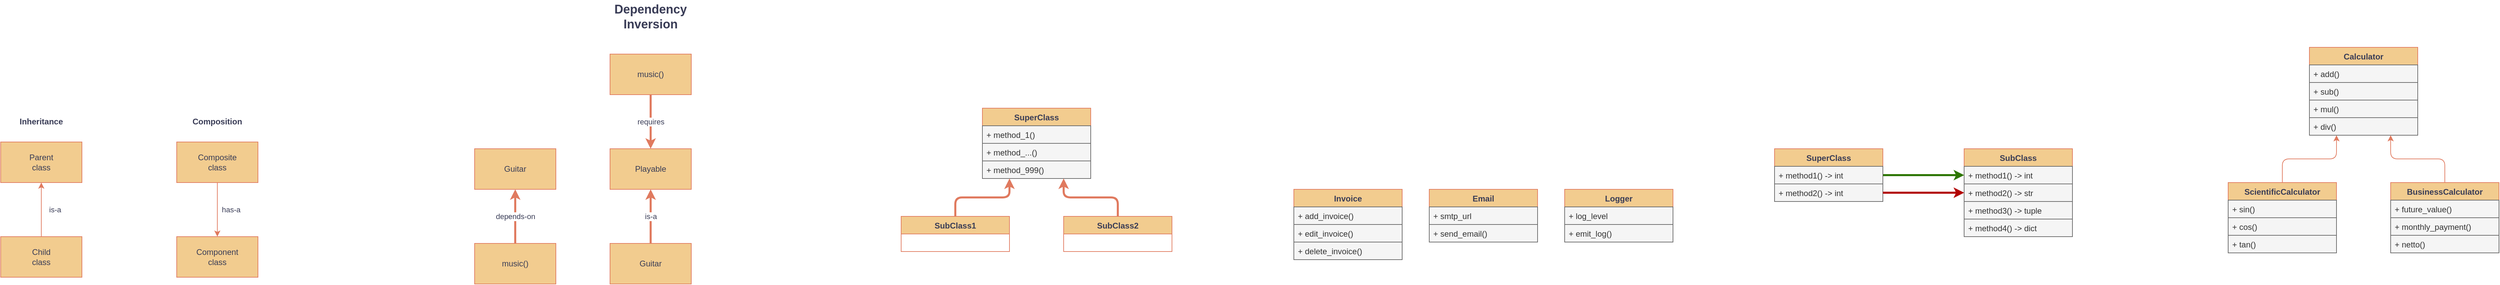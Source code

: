 <mxfile version="14.5.1" type="device"><diagram id="cK3-rO_HK59V7XjNUG1H" name="Page-1"><mxGraphModel dx="2560" dy="2280" grid="1" gridSize="10" guides="1" tooltips="1" connect="1" arrows="1" fold="1" page="0" pageScale="1" pageWidth="827" pageHeight="1169" background="none" math="0" shadow="0"><root><mxCell id="0"/><mxCell id="1" parent="0"/><mxCell id="RByX9XttxiHKTBWg8HoC-3" value="has-a" style="edgeStyle=orthogonalEdgeStyle;curved=0;rounded=1;orthogonalLoop=1;jettySize=auto;html=1;strokeColor=#E07A5F;fillColor=#F2CC8F;fontColor=#393C56;labelBackgroundColor=none;" parent="1" source="RByX9XttxiHKTBWg8HoC-1" target="RByX9XttxiHKTBWg8HoC-2" edge="1"><mxGeometry y="20" relative="1" as="geometry"><mxPoint as="offset"/></mxGeometry></mxCell><mxCell id="RByX9XttxiHKTBWg8HoC-1" value="Composite&lt;br&gt;class" style="rounded=0;whiteSpace=wrap;html=1;strokeColor=#E07A5F;fillColor=#F2CC8F;fontColor=#393C56;" parent="1" vertex="1"><mxGeometry x="400" y="-390" width="120" height="60" as="geometry"/></mxCell><mxCell id="RByX9XttxiHKTBWg8HoC-2" value="Component&lt;br&gt;class" style="rounded=0;whiteSpace=wrap;html=1;strokeColor=#E07A5F;fillColor=#F2CC8F;fontColor=#393C56;" parent="1" vertex="1"><mxGeometry x="400" y="-250" width="120" height="60" as="geometry"/></mxCell><mxCell id="RByX9XttxiHKTBWg8HoC-4" value="is-a" style="edgeStyle=orthogonalEdgeStyle;curved=0;rounded=1;orthogonalLoop=1;jettySize=auto;html=1;strokeColor=#E07A5F;fillColor=#F2CC8F;fontColor=#393C56;labelBackgroundColor=none;startArrow=classic;startFill=1;endArrow=none;endFill=0;" parent="1" source="RByX9XttxiHKTBWg8HoC-5" target="RByX9XttxiHKTBWg8HoC-6" edge="1"><mxGeometry y="20" relative="1" as="geometry"><mxPoint as="offset"/></mxGeometry></mxCell><mxCell id="RByX9XttxiHKTBWg8HoC-5" value="Parent&lt;br&gt;class" style="rounded=0;whiteSpace=wrap;html=1;strokeColor=#E07A5F;fillColor=#F2CC8F;fontColor=#393C56;" parent="1" vertex="1"><mxGeometry x="140" y="-390" width="120" height="60" as="geometry"/></mxCell><mxCell id="RByX9XttxiHKTBWg8HoC-6" value="Child&lt;br&gt;class" style="rounded=0;whiteSpace=wrap;html=1;strokeColor=#E07A5F;fillColor=#F2CC8F;fontColor=#393C56;" parent="1" vertex="1"><mxGeometry x="140" y="-250" width="120" height="60" as="geometry"/></mxCell><mxCell id="RByX9XttxiHKTBWg8HoC-7" value="Inheritance" style="text;html=1;strokeColor=none;fillColor=none;align=center;verticalAlign=middle;whiteSpace=wrap;rounded=0;fontColor=#393C56;fontStyle=1" parent="1" vertex="1"><mxGeometry x="155" y="-430" width="90" height="20" as="geometry"/></mxCell><mxCell id="RByX9XttxiHKTBWg8HoC-8" value="Composition" style="text;html=1;strokeColor=none;fillColor=none;align=center;verticalAlign=middle;whiteSpace=wrap;rounded=0;fontColor=#393C56;fontStyle=1" parent="1" vertex="1"><mxGeometry x="415" y="-430" width="90" height="20" as="geometry"/></mxCell><mxCell id="uwW12xh0m6bJVSj2OFaB-3" value="Invoice" style="swimlane;fontStyle=1;align=center;verticalAlign=top;childLayout=stackLayout;horizontal=1;startSize=26;horizontalStack=0;resizeParent=1;resizeParentMax=0;resizeLast=0;collapsible=1;marginBottom=0;rounded=0;sketch=0;strokeColor=#E07A5F;fillColor=#F2CC8F;fontColor=#393C56;" vertex="1" parent="1"><mxGeometry x="2050" y="-320" width="160" height="104" as="geometry"/></mxCell><mxCell id="uwW12xh0m6bJVSj2OFaB-6" value="+ add_invoice()" style="text;strokeColor=#666666;fillColor=#f5f5f5;align=left;verticalAlign=top;spacingLeft=4;spacingRight=4;overflow=hidden;rotatable=0;points=[[0,0.5],[1,0.5]];portConstraint=eastwest;fontColor=#333333;" vertex="1" parent="uwW12xh0m6bJVSj2OFaB-3"><mxGeometry y="26" width="160" height="26" as="geometry"/></mxCell><mxCell id="uwW12xh0m6bJVSj2OFaB-15" value="+ edit_invoice()" style="text;strokeColor=#666666;fillColor=#f5f5f5;align=left;verticalAlign=top;spacingLeft=4;spacingRight=4;overflow=hidden;rotatable=0;points=[[0,0.5],[1,0.5]];portConstraint=eastwest;fontColor=#333333;" vertex="1" parent="uwW12xh0m6bJVSj2OFaB-3"><mxGeometry y="52" width="160" height="26" as="geometry"/></mxCell><mxCell id="uwW12xh0m6bJVSj2OFaB-16" value="+ delete_invoice()" style="text;strokeColor=#666666;fillColor=#f5f5f5;align=left;verticalAlign=top;spacingLeft=4;spacingRight=4;overflow=hidden;rotatable=0;points=[[0,0.5],[1,0.5]];portConstraint=eastwest;fontColor=#333333;" vertex="1" parent="uwW12xh0m6bJVSj2OFaB-3"><mxGeometry y="78" width="160" height="26" as="geometry"/></mxCell><mxCell id="uwW12xh0m6bJVSj2OFaB-7" value="Logger" style="swimlane;fontStyle=1;align=center;verticalAlign=top;childLayout=stackLayout;horizontal=1;startSize=26;horizontalStack=0;resizeParent=1;resizeParentMax=0;resizeLast=0;collapsible=1;marginBottom=0;rounded=0;sketch=0;strokeColor=#E07A5F;fillColor=#F2CC8F;fontColor=#393C56;" vertex="1" parent="1"><mxGeometry x="2450" y="-320" width="160" height="78" as="geometry"/></mxCell><mxCell id="uwW12xh0m6bJVSj2OFaB-17" value="+ log_level" style="text;strokeColor=#666666;fillColor=#f5f5f5;align=left;verticalAlign=top;spacingLeft=4;spacingRight=4;overflow=hidden;rotatable=0;points=[[0,0.5],[1,0.5]];portConstraint=eastwest;rounded=0;sketch=0;fontColor=#333333;" vertex="1" parent="uwW12xh0m6bJVSj2OFaB-7"><mxGeometry y="26" width="160" height="26" as="geometry"/></mxCell><mxCell id="uwW12xh0m6bJVSj2OFaB-10" value="+ emit_log()" style="text;strokeColor=#666666;fillColor=#f5f5f5;align=left;verticalAlign=top;spacingLeft=4;spacingRight=4;overflow=hidden;rotatable=0;points=[[0,0.5],[1,0.5]];portConstraint=eastwest;fontColor=#333333;" vertex="1" parent="uwW12xh0m6bJVSj2OFaB-7"><mxGeometry y="52" width="160" height="26" as="geometry"/></mxCell><mxCell id="uwW12xh0m6bJVSj2OFaB-11" value="Email" style="swimlane;fontStyle=1;align=center;verticalAlign=top;childLayout=stackLayout;horizontal=1;startSize=26;horizontalStack=0;resizeParent=1;resizeParentMax=0;resizeLast=0;collapsible=1;marginBottom=0;rounded=0;sketch=0;strokeColor=#E07A5F;fillColor=#F2CC8F;fontColor=#393C56;" vertex="1" parent="1"><mxGeometry x="2250" y="-320" width="160" height="78" as="geometry"/></mxCell><mxCell id="uwW12xh0m6bJVSj2OFaB-22" value="+ smtp_url" style="text;strokeColor=#666666;fillColor=#f5f5f5;align=left;verticalAlign=top;spacingLeft=4;spacingRight=4;overflow=hidden;rotatable=0;points=[[0,0.5],[1,0.5]];portConstraint=eastwest;rounded=0;sketch=0;fontColor=#333333;" vertex="1" parent="uwW12xh0m6bJVSj2OFaB-11"><mxGeometry y="26" width="160" height="26" as="geometry"/></mxCell><mxCell id="uwW12xh0m6bJVSj2OFaB-14" value="+ send_email()" style="text;strokeColor=#666666;fillColor=#f5f5f5;align=left;verticalAlign=top;spacingLeft=4;spacingRight=4;overflow=hidden;rotatable=0;points=[[0,0.5],[1,0.5]];portConstraint=eastwest;fontColor=#333333;" vertex="1" parent="uwW12xh0m6bJVSj2OFaB-11"><mxGeometry y="52" width="160" height="26" as="geometry"/></mxCell><mxCell id="uwW12xh0m6bJVSj2OFaB-36" style="edgeStyle=orthogonalEdgeStyle;curved=0;rounded=1;sketch=0;orthogonalLoop=1;jettySize=auto;html=1;exitX=0.5;exitY=0;exitDx=0;exitDy=0;entryX=0.25;entryY=1;entryDx=0;entryDy=0;strokeColor=#E07A5F;fillColor=#F2CC8F;fontColor=#393C56;" edge="1" parent="1" source="uwW12xh0m6bJVSj2OFaB-23" target="uwW12xh0m6bJVSj2OFaB-27"><mxGeometry relative="1" as="geometry"/></mxCell><mxCell id="uwW12xh0m6bJVSj2OFaB-23" value="ScientificCalculator" style="swimlane;fontStyle=1;align=center;verticalAlign=top;childLayout=stackLayout;horizontal=1;startSize=26;horizontalStack=0;resizeParent=1;resizeParentMax=0;resizeLast=0;collapsible=1;marginBottom=0;rounded=0;sketch=0;strokeColor=#E07A5F;fillColor=#F2CC8F;fontColor=#393C56;" vertex="1" parent="1"><mxGeometry x="3430" y="-330" width="160" height="104" as="geometry"/></mxCell><mxCell id="uwW12xh0m6bJVSj2OFaB-24" value="+ sin()" style="text;strokeColor=#666666;fillColor=#f5f5f5;align=left;verticalAlign=top;spacingLeft=4;spacingRight=4;overflow=hidden;rotatable=0;points=[[0,0.5],[1,0.5]];portConstraint=eastwest;fontColor=#333333;" vertex="1" parent="uwW12xh0m6bJVSj2OFaB-23"><mxGeometry y="26" width="160" height="26" as="geometry"/></mxCell><mxCell id="uwW12xh0m6bJVSj2OFaB-25" value="+ cos()" style="text;strokeColor=#666666;fillColor=#f5f5f5;align=left;verticalAlign=top;spacingLeft=4;spacingRight=4;overflow=hidden;rotatable=0;points=[[0,0.5],[1,0.5]];portConstraint=eastwest;fontColor=#333333;" vertex="1" parent="uwW12xh0m6bJVSj2OFaB-23"><mxGeometry y="52" width="160" height="26" as="geometry"/></mxCell><mxCell id="uwW12xh0m6bJVSj2OFaB-26" value="+ tan()" style="text;strokeColor=#666666;fillColor=#f5f5f5;align=left;verticalAlign=top;spacingLeft=4;spacingRight=4;overflow=hidden;rotatable=0;points=[[0,0.5],[1,0.5]];portConstraint=eastwest;fontColor=#333333;" vertex="1" parent="uwW12xh0m6bJVSj2OFaB-23"><mxGeometry y="78" width="160" height="26" as="geometry"/></mxCell><mxCell id="uwW12xh0m6bJVSj2OFaB-27" value="Calculator" style="swimlane;fontStyle=1;align=center;verticalAlign=top;childLayout=stackLayout;horizontal=1;startSize=26;horizontalStack=0;resizeParent=1;resizeParentMax=0;resizeLast=0;collapsible=1;marginBottom=0;rounded=0;sketch=0;strokeColor=#E07A5F;fillColor=#F2CC8F;fontColor=#393C56;" vertex="1" parent="1"><mxGeometry x="3550" y="-530" width="160" height="130" as="geometry"/></mxCell><mxCell id="uwW12xh0m6bJVSj2OFaB-28" value="+ add()" style="text;strokeColor=#666666;fillColor=#f5f5f5;align=left;verticalAlign=top;spacingLeft=4;spacingRight=4;overflow=hidden;rotatable=0;points=[[0,0.5],[1,0.5]];portConstraint=eastwest;fontColor=#333333;" vertex="1" parent="uwW12xh0m6bJVSj2OFaB-27"><mxGeometry y="26" width="160" height="26" as="geometry"/></mxCell><mxCell id="uwW12xh0m6bJVSj2OFaB-29" value="+ sub()" style="text;strokeColor=#666666;fillColor=#f5f5f5;align=left;verticalAlign=top;spacingLeft=4;spacingRight=4;overflow=hidden;rotatable=0;points=[[0,0.5],[1,0.5]];portConstraint=eastwest;fontColor=#333333;" vertex="1" parent="uwW12xh0m6bJVSj2OFaB-27"><mxGeometry y="52" width="160" height="26" as="geometry"/></mxCell><mxCell id="uwW12xh0m6bJVSj2OFaB-30" value="+ mul()" style="text;strokeColor=#666666;fillColor=#f5f5f5;align=left;verticalAlign=top;spacingLeft=4;spacingRight=4;overflow=hidden;rotatable=0;points=[[0,0.5],[1,0.5]];portConstraint=eastwest;fontColor=#333333;" vertex="1" parent="uwW12xh0m6bJVSj2OFaB-27"><mxGeometry y="78" width="160" height="26" as="geometry"/></mxCell><mxCell id="uwW12xh0m6bJVSj2OFaB-35" value="+ div()" style="text;strokeColor=#666666;fillColor=#f5f5f5;align=left;verticalAlign=top;spacingLeft=4;spacingRight=4;overflow=hidden;rotatable=0;points=[[0,0.5],[1,0.5]];portConstraint=eastwest;fontColor=#333333;" vertex="1" parent="uwW12xh0m6bJVSj2OFaB-27"><mxGeometry y="104" width="160" height="26" as="geometry"/></mxCell><mxCell id="uwW12xh0m6bJVSj2OFaB-37" style="edgeStyle=orthogonalEdgeStyle;curved=0;rounded=1;sketch=0;orthogonalLoop=1;jettySize=auto;html=1;entryX=0.75;entryY=1;entryDx=0;entryDy=0;strokeColor=#E07A5F;fillColor=#F2CC8F;fontColor=#393C56;" edge="1" parent="1" source="uwW12xh0m6bJVSj2OFaB-31" target="uwW12xh0m6bJVSj2OFaB-27"><mxGeometry relative="1" as="geometry"/></mxCell><mxCell id="uwW12xh0m6bJVSj2OFaB-31" value="BusinessCalculator" style="swimlane;fontStyle=1;align=center;verticalAlign=top;childLayout=stackLayout;horizontal=1;startSize=26;horizontalStack=0;resizeParent=1;resizeParentMax=0;resizeLast=0;collapsible=1;marginBottom=0;rounded=0;sketch=0;strokeColor=#E07A5F;fillColor=#F2CC8F;fontColor=#393C56;" vertex="1" parent="1"><mxGeometry x="3670" y="-330" width="160" height="104" as="geometry"/></mxCell><mxCell id="uwW12xh0m6bJVSj2OFaB-32" value="+ future_value()" style="text;strokeColor=#666666;fillColor=#f5f5f5;align=left;verticalAlign=top;spacingLeft=4;spacingRight=4;overflow=hidden;rotatable=0;points=[[0,0.5],[1,0.5]];portConstraint=eastwest;fontColor=#333333;" vertex="1" parent="uwW12xh0m6bJVSj2OFaB-31"><mxGeometry y="26" width="160" height="26" as="geometry"/></mxCell><mxCell id="uwW12xh0m6bJVSj2OFaB-33" value="+ monthly_payment()" style="text;strokeColor=#666666;fillColor=#f5f5f5;align=left;verticalAlign=top;spacingLeft=4;spacingRight=4;overflow=hidden;rotatable=0;points=[[0,0.5],[1,0.5]];portConstraint=eastwest;fontColor=#333333;" vertex="1" parent="uwW12xh0m6bJVSj2OFaB-31"><mxGeometry y="52" width="160" height="26" as="geometry"/></mxCell><mxCell id="uwW12xh0m6bJVSj2OFaB-34" value="+ netto()" style="text;strokeColor=#666666;fillColor=#f5f5f5;align=left;verticalAlign=top;spacingLeft=4;spacingRight=4;overflow=hidden;rotatable=0;points=[[0,0.5],[1,0.5]];portConstraint=eastwest;fontColor=#333333;" vertex="1" parent="uwW12xh0m6bJVSj2OFaB-31"><mxGeometry y="78" width="160" height="26" as="geometry"/></mxCell><mxCell id="uwW12xh0m6bJVSj2OFaB-48" style="edgeStyle=orthogonalEdgeStyle;curved=0;rounded=1;sketch=0;orthogonalLoop=1;jettySize=auto;html=1;exitX=1;exitY=0.5;exitDx=0;exitDy=0;entryX=0;entryY=0.5;entryDx=0;entryDy=0;strokeColor=#2D7600;fillColor=#60a917;fontColor=#393C56;strokeWidth=3;" edge="1" parent="1" source="uwW12xh0m6bJVSj2OFaB-38" target="uwW12xh0m6bJVSj2OFaB-44"><mxGeometry relative="1" as="geometry"/></mxCell><mxCell id="uwW12xh0m6bJVSj2OFaB-38" value="SuperClass" style="swimlane;fontStyle=1;align=center;verticalAlign=top;childLayout=stackLayout;horizontal=1;startSize=26;horizontalStack=0;resizeParent=1;resizeParentMax=0;resizeLast=0;collapsible=1;marginBottom=0;rounded=0;sketch=0;strokeColor=#E07A5F;fillColor=#F2CC8F;fontColor=#393C56;" vertex="1" parent="1"><mxGeometry x="2760" y="-380" width="160" height="78" as="geometry"/></mxCell><mxCell id="uwW12xh0m6bJVSj2OFaB-39" value="+ method1() -&gt; int" style="text;strokeColor=#666666;fillColor=#f5f5f5;align=left;verticalAlign=top;spacingLeft=4;spacingRight=4;overflow=hidden;rotatable=0;points=[[0,0.5],[1,0.5]];portConstraint=eastwest;fontColor=#333333;" vertex="1" parent="uwW12xh0m6bJVSj2OFaB-38"><mxGeometry y="26" width="160" height="26" as="geometry"/></mxCell><mxCell id="uwW12xh0m6bJVSj2OFaB-40" value="+ method2() -&gt; int" style="text;strokeColor=#666666;fillColor=#f5f5f5;align=left;verticalAlign=top;spacingLeft=4;spacingRight=4;overflow=hidden;rotatable=0;points=[[0,0.5],[1,0.5]];portConstraint=eastwest;fontColor=#333333;" vertex="1" parent="uwW12xh0m6bJVSj2OFaB-38"><mxGeometry y="52" width="160" height="26" as="geometry"/></mxCell><mxCell id="uwW12xh0m6bJVSj2OFaB-43" value="SubClass" style="swimlane;fontStyle=1;align=center;verticalAlign=top;childLayout=stackLayout;horizontal=1;startSize=26;horizontalStack=0;resizeParent=1;resizeParentMax=0;resizeLast=0;collapsible=1;marginBottom=0;rounded=0;sketch=0;strokeColor=#E07A5F;fillColor=#F2CC8F;fontColor=#393C56;" vertex="1" parent="1"><mxGeometry x="3040" y="-380" width="160" height="130" as="geometry"/></mxCell><mxCell id="uwW12xh0m6bJVSj2OFaB-44" value="+ method1() -&gt; int" style="text;strokeColor=#666666;fillColor=#f5f5f5;align=left;verticalAlign=top;spacingLeft=4;spacingRight=4;overflow=hidden;rotatable=0;points=[[0,0.5],[1,0.5]];portConstraint=eastwest;fontColor=#333333;" vertex="1" parent="uwW12xh0m6bJVSj2OFaB-43"><mxGeometry y="26" width="160" height="26" as="geometry"/></mxCell><mxCell id="uwW12xh0m6bJVSj2OFaB-45" value="+ method2() -&gt; str" style="text;strokeColor=#666666;fillColor=#f5f5f5;align=left;verticalAlign=top;spacingLeft=4;spacingRight=4;overflow=hidden;rotatable=0;points=[[0,0.5],[1,0.5]];portConstraint=eastwest;fontColor=#333333;" vertex="1" parent="uwW12xh0m6bJVSj2OFaB-43"><mxGeometry y="52" width="160" height="26" as="geometry"/></mxCell><mxCell id="uwW12xh0m6bJVSj2OFaB-46" value="+ method3() -&gt; tuple" style="text;strokeColor=#666666;fillColor=#f5f5f5;align=left;verticalAlign=top;spacingLeft=4;spacingRight=4;overflow=hidden;rotatable=0;points=[[0,0.5],[1,0.5]];portConstraint=eastwest;fontColor=#333333;" vertex="1" parent="uwW12xh0m6bJVSj2OFaB-43"><mxGeometry y="78" width="160" height="26" as="geometry"/></mxCell><mxCell id="uwW12xh0m6bJVSj2OFaB-47" value="+ method4() -&gt; dict" style="text;strokeColor=#666666;fillColor=#f5f5f5;align=left;verticalAlign=top;spacingLeft=4;spacingRight=4;overflow=hidden;rotatable=0;points=[[0,0.5],[1,0.5]];portConstraint=eastwest;fontColor=#333333;" vertex="1" parent="uwW12xh0m6bJVSj2OFaB-43"><mxGeometry y="104" width="160" height="26" as="geometry"/></mxCell><mxCell id="uwW12xh0m6bJVSj2OFaB-49" style="edgeStyle=orthogonalEdgeStyle;curved=0;rounded=1;sketch=0;orthogonalLoop=1;jettySize=auto;html=1;entryX=0;entryY=0.5;entryDx=0;entryDy=0;strokeColor=#B20000;fillColor=#e51400;fontColor=#393C56;strokeWidth=3;" edge="1" parent="1" source="uwW12xh0m6bJVSj2OFaB-40" target="uwW12xh0m6bJVSj2OFaB-45"><mxGeometry relative="1" as="geometry"/></mxCell><mxCell id="uwW12xh0m6bJVSj2OFaB-50" value="SuperClass" style="swimlane;fontStyle=1;align=center;verticalAlign=top;childLayout=stackLayout;horizontal=1;startSize=26;horizontalStack=0;resizeParent=1;resizeParentMax=0;resizeLast=0;collapsible=1;marginBottom=0;rounded=0;sketch=0;strokeColor=#E07A5F;fillColor=#F2CC8F;fontColor=#393C56;" vertex="1" parent="1"><mxGeometry x="1590" y="-440" width="160" height="104" as="geometry"/></mxCell><mxCell id="uwW12xh0m6bJVSj2OFaB-51" value="+ method_1()" style="text;strokeColor=#666666;fillColor=#f5f5f5;align=left;verticalAlign=top;spacingLeft=4;spacingRight=4;overflow=hidden;rotatable=0;points=[[0,0.5],[1,0.5]];portConstraint=eastwest;fontColor=#333333;" vertex="1" parent="uwW12xh0m6bJVSj2OFaB-50"><mxGeometry y="26" width="160" height="26" as="geometry"/></mxCell><mxCell id="uwW12xh0m6bJVSj2OFaB-52" value="+ method_...()" style="text;strokeColor=#666666;fillColor=#f5f5f5;align=left;verticalAlign=top;spacingLeft=4;spacingRight=4;overflow=hidden;rotatable=0;points=[[0,0.5],[1,0.5]];portConstraint=eastwest;fontColor=#333333;" vertex="1" parent="uwW12xh0m6bJVSj2OFaB-50"><mxGeometry y="52" width="160" height="26" as="geometry"/></mxCell><mxCell id="uwW12xh0m6bJVSj2OFaB-53" value="+ method_999()" style="text;strokeColor=#666666;fillColor=#f5f5f5;align=left;verticalAlign=top;spacingLeft=4;spacingRight=4;overflow=hidden;rotatable=0;points=[[0,0.5],[1,0.5]];portConstraint=eastwest;fontColor=#333333;" vertex="1" parent="uwW12xh0m6bJVSj2OFaB-50"><mxGeometry y="78" width="160" height="26" as="geometry"/></mxCell><mxCell id="uwW12xh0m6bJVSj2OFaB-62" style="edgeStyle=orthogonalEdgeStyle;curved=0;rounded=1;sketch=0;orthogonalLoop=1;jettySize=auto;html=1;exitX=0.5;exitY=0;exitDx=0;exitDy=0;strokeColor=#E07A5F;strokeWidth=3;fillColor=#F2CC8F;fontColor=#393C56;entryX=0.25;entryY=1;entryDx=0;entryDy=0;entryPerimeter=0;" edge="1" parent="1" source="uwW12xh0m6bJVSj2OFaB-54" target="uwW12xh0m6bJVSj2OFaB-53"><mxGeometry relative="1" as="geometry"><mxPoint x="1670" y="-336" as="targetPoint"/></mxGeometry></mxCell><mxCell id="uwW12xh0m6bJVSj2OFaB-54" value="SubClass1" style="swimlane;fontStyle=1;align=center;verticalAlign=top;childLayout=stackLayout;horizontal=1;startSize=26;horizontalStack=0;resizeParent=1;resizeParentMax=0;resizeLast=0;collapsible=1;marginBottom=0;rounded=0;sketch=0;strokeColor=#E07A5F;fillColor=#F2CC8F;fontColor=#393C56;" vertex="1" parent="1"><mxGeometry x="1470" y="-280" width="160" height="52" as="geometry"/></mxCell><mxCell id="uwW12xh0m6bJVSj2OFaB-63" style="edgeStyle=orthogonalEdgeStyle;curved=0;rounded=1;sketch=0;orthogonalLoop=1;jettySize=auto;html=1;strokeColor=#E07A5F;strokeWidth=3;fillColor=#F2CC8F;fontColor=#393C56;" edge="1" parent="1" source="uwW12xh0m6bJVSj2OFaB-58" target="uwW12xh0m6bJVSj2OFaB-50"><mxGeometry relative="1" as="geometry"><Array as="points"><mxPoint x="1790" y="-308"/><mxPoint x="1710" y="-308"/></Array></mxGeometry></mxCell><mxCell id="uwW12xh0m6bJVSj2OFaB-58" value="SubClass2" style="swimlane;fontStyle=1;align=center;verticalAlign=top;childLayout=stackLayout;horizontal=1;startSize=26;horizontalStack=0;resizeParent=1;resizeParentMax=0;resizeLast=0;collapsible=1;marginBottom=0;rounded=0;sketch=0;strokeColor=#E07A5F;fillColor=#F2CC8F;fontColor=#393C56;" vertex="1" parent="1"><mxGeometry x="1710" y="-280" width="160" height="52" as="geometry"/></mxCell><mxCell id="uwW12xh0m6bJVSj2OFaB-70" value="depends-on" style="edgeStyle=orthogonalEdgeStyle;curved=0;rounded=1;sketch=0;orthogonalLoop=1;jettySize=auto;html=1;entryX=0.5;entryY=1;entryDx=0;entryDy=0;strokeColor=#E07A5F;strokeWidth=3;fillColor=#F2CC8F;fontColor=#393C56;" edge="1" parent="1" source="uwW12xh0m6bJVSj2OFaB-68" target="uwW12xh0m6bJVSj2OFaB-69"><mxGeometry relative="1" as="geometry"/></mxCell><mxCell id="uwW12xh0m6bJVSj2OFaB-68" value="music()" style="rounded=0;whiteSpace=wrap;html=1;sketch=0;strokeColor=#E07A5F;fillColor=#F2CC8F;fontColor=#393C56;" vertex="1" parent="1"><mxGeometry x="840" y="-240" width="120" height="60" as="geometry"/></mxCell><mxCell id="uwW12xh0m6bJVSj2OFaB-69" value="Guitar" style="rounded=0;whiteSpace=wrap;html=1;sketch=0;strokeColor=#E07A5F;fillColor=#F2CC8F;fontColor=#393C56;" vertex="1" parent="1"><mxGeometry x="840" y="-380" width="120" height="60" as="geometry"/></mxCell><mxCell id="uwW12xh0m6bJVSj2OFaB-79" value="requires" style="edgeStyle=orthogonalEdgeStyle;curved=0;rounded=1;sketch=0;orthogonalLoop=1;jettySize=auto;html=1;entryX=0.5;entryY=0;entryDx=0;entryDy=0;strokeColor=#E07A5F;strokeWidth=3;fillColor=#F2CC8F;fontColor=#393C56;" edge="1" parent="1" source="uwW12xh0m6bJVSj2OFaB-71" target="uwW12xh0m6bJVSj2OFaB-72"><mxGeometry relative="1" as="geometry"/></mxCell><mxCell id="uwW12xh0m6bJVSj2OFaB-71" value="music()" style="rounded=0;whiteSpace=wrap;html=1;sketch=0;strokeColor=#E07A5F;fillColor=#F2CC8F;fontColor=#393C56;" vertex="1" parent="1"><mxGeometry x="1040" y="-520" width="120" height="60" as="geometry"/></mxCell><mxCell id="uwW12xh0m6bJVSj2OFaB-72" value="Playable" style="rounded=0;whiteSpace=wrap;html=1;sketch=0;strokeColor=#E07A5F;fillColor=#F2CC8F;fontColor=#393C56;" vertex="1" parent="1"><mxGeometry x="1040" y="-380" width="120" height="60" as="geometry"/></mxCell><mxCell id="uwW12xh0m6bJVSj2OFaB-74" value="is-a" style="edgeStyle=orthogonalEdgeStyle;curved=0;rounded=1;sketch=0;orthogonalLoop=1;jettySize=auto;html=1;entryX=0.5;entryY=1;entryDx=0;entryDy=0;strokeColor=#E07A5F;strokeWidth=3;fillColor=#F2CC8F;fontColor=#393C56;" edge="1" parent="1" source="uwW12xh0m6bJVSj2OFaB-73" target="uwW12xh0m6bJVSj2OFaB-72"><mxGeometry relative="1" as="geometry"/></mxCell><mxCell id="uwW12xh0m6bJVSj2OFaB-73" value="Guitar" style="rounded=0;whiteSpace=wrap;html=1;sketch=0;strokeColor=#E07A5F;fillColor=#F2CC8F;fontColor=#393C56;" vertex="1" parent="1"><mxGeometry x="1040" y="-240" width="120" height="60" as="geometry"/></mxCell><mxCell id="uwW12xh0m6bJVSj2OFaB-80" value="Dependency&lt;br&gt;Inversion" style="text;html=1;strokeColor=none;fillColor=none;align=center;verticalAlign=middle;whiteSpace=wrap;rounded=0;sketch=0;fontColor=#393C56;fontStyle=1;fontSize=18;" vertex="1" parent="1"><mxGeometry x="1017" y="-600" width="166" height="50" as="geometry"/></mxCell></root></mxGraphModel></diagram></mxfile>